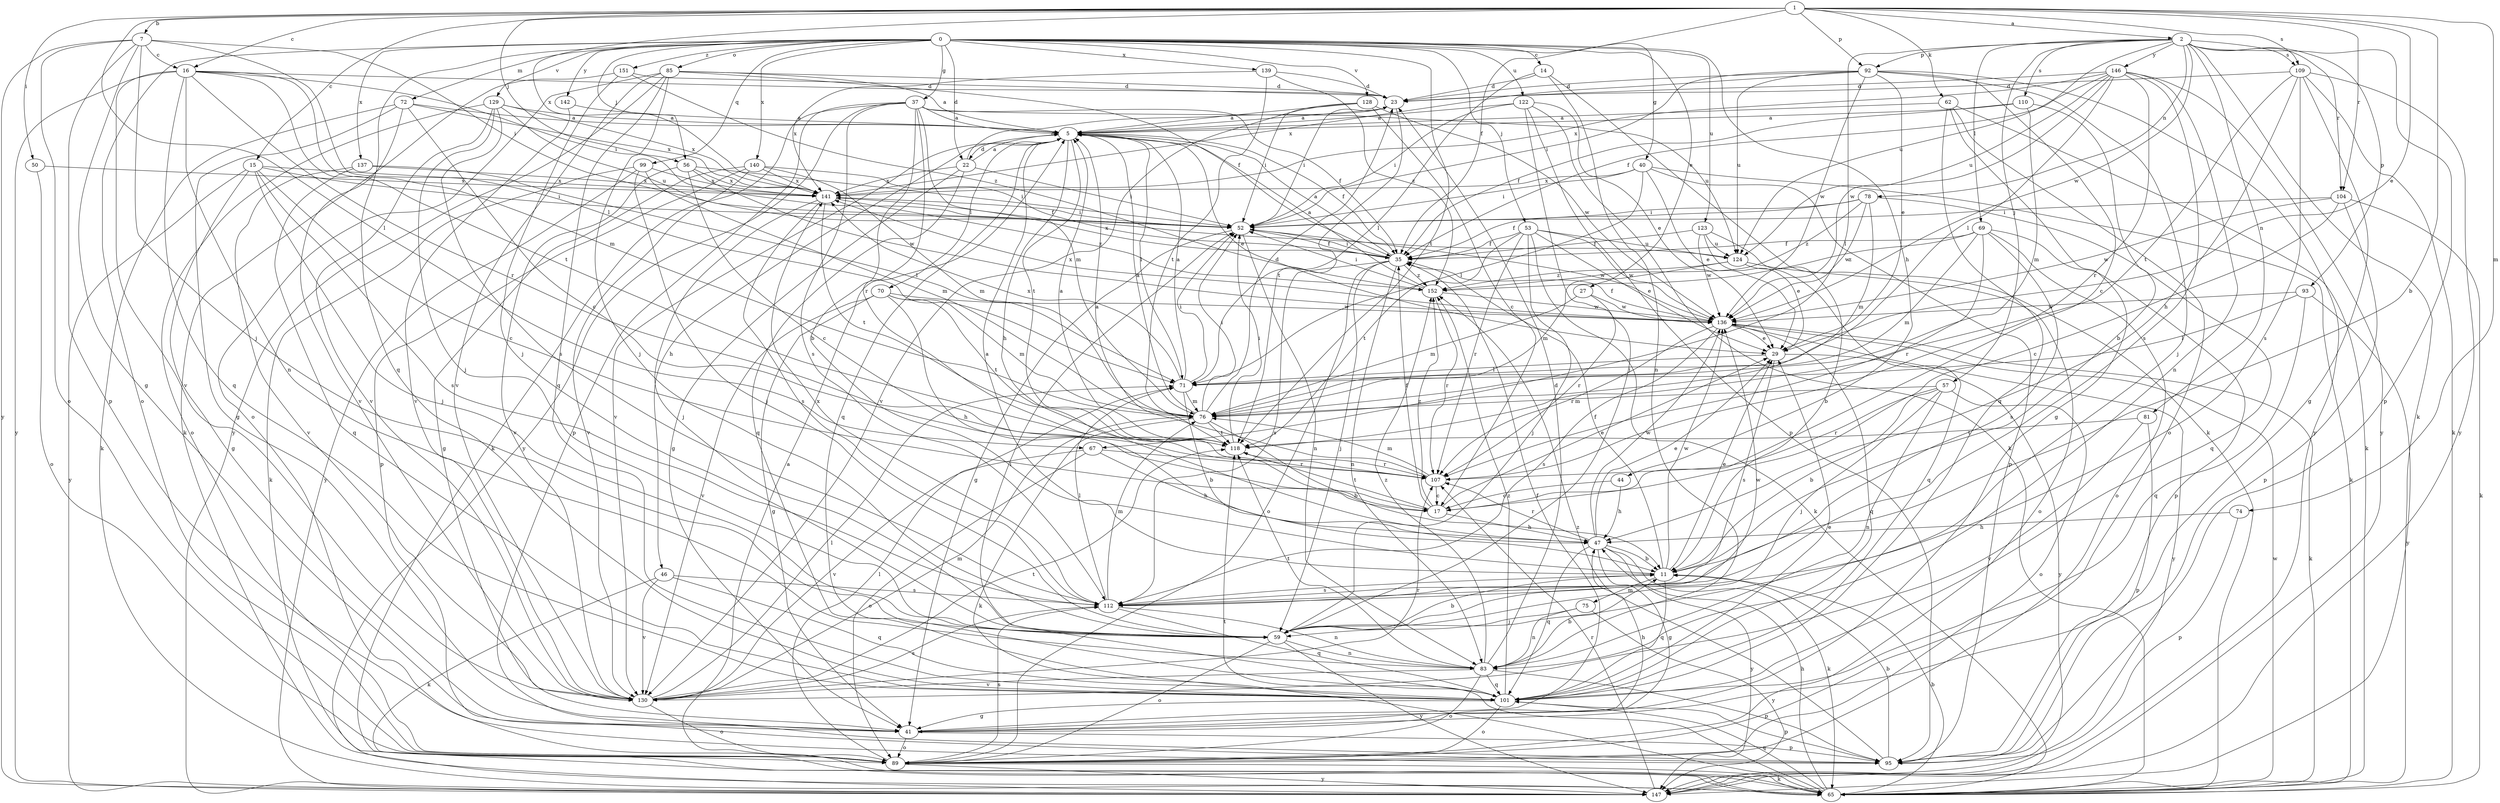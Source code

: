 strict digraph  {
0;
1;
2;
5;
7;
11;
14;
15;
16;
17;
22;
23;
27;
29;
35;
37;
40;
41;
44;
46;
47;
50;
52;
53;
56;
57;
59;
62;
65;
67;
69;
70;
71;
72;
74;
75;
76;
78;
81;
83;
85;
89;
92;
93;
95;
99;
101;
104;
107;
109;
110;
112;
118;
122;
123;
124;
128;
129;
130;
136;
137;
139;
140;
141;
142;
146;
147;
151;
152;
0 -> 14  [label=c];
0 -> 22  [label=d];
0 -> 27  [label=e];
0 -> 37  [label=g];
0 -> 40  [label=g];
0 -> 44  [label=h];
0 -> 53  [label=j];
0 -> 56  [label=j];
0 -> 72  [label=m];
0 -> 85  [label=o];
0 -> 89  [label=o];
0 -> 99  [label=q];
0 -> 101  [label=q];
0 -> 118  [label=t];
0 -> 122  [label=u];
0 -> 123  [label=u];
0 -> 128  [label=v];
0 -> 129  [label=v];
0 -> 137  [label=x];
0 -> 139  [label=x];
0 -> 140  [label=x];
0 -> 142  [label=y];
0 -> 151  [label=z];
1 -> 2  [label=a];
1 -> 7  [label=b];
1 -> 11  [label=b];
1 -> 15  [label=c];
1 -> 16  [label=c];
1 -> 29  [label=e];
1 -> 35  [label=f];
1 -> 50  [label=i];
1 -> 56  [label=j];
1 -> 62  [label=k];
1 -> 67  [label=l];
1 -> 74  [label=m];
1 -> 92  [label=p];
1 -> 104  [label=r];
1 -> 109  [label=s];
1 -> 141  [label=x];
2 -> 57  [label=j];
2 -> 65  [label=k];
2 -> 67  [label=l];
2 -> 69  [label=l];
2 -> 78  [label=n];
2 -> 81  [label=n];
2 -> 92  [label=p];
2 -> 93  [label=p];
2 -> 95  [label=p];
2 -> 104  [label=r];
2 -> 109  [label=s];
2 -> 110  [label=s];
2 -> 124  [label=u];
2 -> 136  [label=w];
2 -> 146  [label=y];
5 -> 22  [label=d];
5 -> 29  [label=e];
5 -> 35  [label=f];
5 -> 46  [label=h];
5 -> 47  [label=h];
5 -> 70  [label=l];
5 -> 71  [label=l];
5 -> 101  [label=q];
5 -> 118  [label=t];
5 -> 130  [label=v];
7 -> 16  [label=c];
7 -> 41  [label=g];
7 -> 52  [label=i];
7 -> 59  [label=j];
7 -> 71  [label=l];
7 -> 89  [label=o];
7 -> 95  [label=p];
7 -> 147  [label=y];
11 -> 5  [label=a];
11 -> 29  [label=e];
11 -> 35  [label=f];
11 -> 75  [label=m];
11 -> 101  [label=q];
11 -> 112  [label=s];
11 -> 136  [label=w];
14 -> 23  [label=d];
14 -> 65  [label=k];
14 -> 71  [label=l];
14 -> 83  [label=n];
15 -> 17  [label=c];
15 -> 41  [label=g];
15 -> 52  [label=i];
15 -> 59  [label=j];
15 -> 112  [label=s];
15 -> 141  [label=x];
15 -> 147  [label=y];
16 -> 23  [label=d];
16 -> 52  [label=i];
16 -> 76  [label=m];
16 -> 83  [label=n];
16 -> 101  [label=q];
16 -> 107  [label=r];
16 -> 118  [label=t];
16 -> 130  [label=v];
16 -> 147  [label=y];
17 -> 29  [label=e];
17 -> 35  [label=f];
17 -> 47  [label=h];
17 -> 118  [label=t];
17 -> 152  [label=z];
22 -> 5  [label=a];
22 -> 23  [label=d];
22 -> 41  [label=g];
22 -> 52  [label=i];
22 -> 101  [label=q];
22 -> 141  [label=x];
23 -> 5  [label=a];
23 -> 52  [label=i];
23 -> 118  [label=t];
27 -> 76  [label=m];
27 -> 107  [label=r];
27 -> 136  [label=w];
29 -> 71  [label=l];
29 -> 112  [label=s];
29 -> 147  [label=y];
35 -> 5  [label=a];
35 -> 52  [label=i];
35 -> 59  [label=j];
35 -> 83  [label=n];
35 -> 89  [label=o];
35 -> 112  [label=s];
35 -> 141  [label=x];
35 -> 152  [label=z];
37 -> 5  [label=a];
37 -> 11  [label=b];
37 -> 35  [label=f];
37 -> 65  [label=k];
37 -> 76  [label=m];
37 -> 95  [label=p];
37 -> 107  [label=r];
37 -> 112  [label=s];
37 -> 124  [label=u];
37 -> 147  [label=y];
40 -> 29  [label=e];
40 -> 52  [label=i];
40 -> 65  [label=k];
40 -> 71  [label=l];
40 -> 95  [label=p];
40 -> 141  [label=x];
41 -> 35  [label=f];
41 -> 47  [label=h];
41 -> 89  [label=o];
41 -> 95  [label=p];
44 -> 17  [label=c];
44 -> 47  [label=h];
46 -> 65  [label=k];
46 -> 101  [label=q];
46 -> 112  [label=s];
46 -> 130  [label=v];
47 -> 11  [label=b];
47 -> 29  [label=e];
47 -> 41  [label=g];
47 -> 65  [label=k];
47 -> 101  [label=q];
47 -> 107  [label=r];
47 -> 136  [label=w];
47 -> 147  [label=y];
50 -> 89  [label=o];
50 -> 141  [label=x];
52 -> 35  [label=f];
52 -> 41  [label=g];
52 -> 83  [label=n];
52 -> 136  [label=w];
53 -> 29  [label=e];
53 -> 35  [label=f];
53 -> 59  [label=j];
53 -> 65  [label=k];
53 -> 107  [label=r];
53 -> 118  [label=t];
53 -> 124  [label=u];
53 -> 136  [label=w];
56 -> 17  [label=c];
56 -> 52  [label=i];
56 -> 130  [label=v];
56 -> 136  [label=w];
56 -> 141  [label=x];
57 -> 11  [label=b];
57 -> 59  [label=j];
57 -> 76  [label=m];
57 -> 83  [label=n];
57 -> 89  [label=o];
57 -> 107  [label=r];
59 -> 11  [label=b];
59 -> 83  [label=n];
59 -> 89  [label=o];
59 -> 136  [label=w];
59 -> 147  [label=y];
62 -> 5  [label=a];
62 -> 41  [label=g];
62 -> 65  [label=k];
62 -> 89  [label=o];
62 -> 101  [label=q];
65 -> 5  [label=a];
65 -> 11  [label=b];
65 -> 47  [label=h];
65 -> 101  [label=q];
65 -> 118  [label=t];
65 -> 136  [label=w];
67 -> 47  [label=h];
67 -> 89  [label=o];
67 -> 107  [label=r];
67 -> 130  [label=v];
69 -> 35  [label=f];
69 -> 76  [label=m];
69 -> 89  [label=o];
69 -> 95  [label=p];
69 -> 107  [label=r];
69 -> 112  [label=s];
69 -> 152  [label=z];
70 -> 41  [label=g];
70 -> 47  [label=h];
70 -> 76  [label=m];
70 -> 118  [label=t];
70 -> 130  [label=v];
70 -> 136  [label=w];
71 -> 5  [label=a];
71 -> 11  [label=b];
71 -> 52  [label=i];
71 -> 76  [label=m];
71 -> 141  [label=x];
72 -> 5  [label=a];
72 -> 17  [label=c];
72 -> 41  [label=g];
72 -> 65  [label=k];
72 -> 130  [label=v];
72 -> 141  [label=x];
74 -> 47  [label=h];
74 -> 95  [label=p];
75 -> 59  [label=j];
75 -> 83  [label=n];
75 -> 147  [label=y];
76 -> 5  [label=a];
76 -> 11  [label=b];
76 -> 23  [label=d];
76 -> 52  [label=i];
76 -> 65  [label=k];
76 -> 118  [label=t];
78 -> 35  [label=f];
78 -> 52  [label=i];
78 -> 76  [label=m];
78 -> 101  [label=q];
78 -> 136  [label=w];
78 -> 152  [label=z];
81 -> 95  [label=p];
81 -> 118  [label=t];
81 -> 130  [label=v];
83 -> 11  [label=b];
83 -> 23  [label=d];
83 -> 89  [label=o];
83 -> 95  [label=p];
83 -> 101  [label=q];
83 -> 118  [label=t];
83 -> 130  [label=v];
83 -> 152  [label=z];
85 -> 5  [label=a];
85 -> 23  [label=d];
85 -> 35  [label=f];
85 -> 59  [label=j];
85 -> 89  [label=o];
85 -> 101  [label=q];
85 -> 130  [label=v];
85 -> 147  [label=y];
89 -> 65  [label=k];
89 -> 71  [label=l];
89 -> 112  [label=s];
89 -> 147  [label=y];
92 -> 17  [label=c];
92 -> 23  [label=d];
92 -> 29  [label=e];
92 -> 52  [label=i];
92 -> 59  [label=j];
92 -> 124  [label=u];
92 -> 136  [label=w];
92 -> 141  [label=x];
92 -> 147  [label=y];
93 -> 71  [label=l];
93 -> 101  [label=q];
93 -> 136  [label=w];
93 -> 147  [label=y];
95 -> 11  [label=b];
95 -> 152  [label=z];
99 -> 59  [label=j];
99 -> 65  [label=k];
99 -> 76  [label=m];
99 -> 141  [label=x];
99 -> 147  [label=y];
101 -> 29  [label=e];
101 -> 41  [label=g];
101 -> 52  [label=i];
101 -> 89  [label=o];
101 -> 95  [label=p];
101 -> 152  [label=z];
104 -> 17  [label=c];
104 -> 52  [label=i];
104 -> 65  [label=k];
104 -> 95  [label=p];
104 -> 136  [label=w];
107 -> 5  [label=a];
107 -> 17  [label=c];
107 -> 76  [label=m];
109 -> 23  [label=d];
109 -> 41  [label=g];
109 -> 47  [label=h];
109 -> 65  [label=k];
109 -> 112  [label=s];
109 -> 118  [label=t];
109 -> 147  [label=y];
110 -> 5  [label=a];
110 -> 11  [label=b];
110 -> 35  [label=f];
110 -> 76  [label=m];
112 -> 71  [label=l];
112 -> 76  [label=m];
112 -> 83  [label=n];
112 -> 101  [label=q];
112 -> 141  [label=x];
118 -> 5  [label=a];
118 -> 52  [label=i];
118 -> 107  [label=r];
122 -> 5  [label=a];
122 -> 29  [label=e];
122 -> 52  [label=i];
122 -> 59  [label=j];
122 -> 65  [label=k];
122 -> 95  [label=p];
123 -> 11  [label=b];
123 -> 29  [label=e];
123 -> 35  [label=f];
123 -> 124  [label=u];
123 -> 136  [label=w];
124 -> 76  [label=m];
124 -> 89  [label=o];
124 -> 101  [label=q];
124 -> 152  [label=z];
128 -> 5  [label=a];
128 -> 17  [label=c];
128 -> 52  [label=i];
128 -> 130  [label=v];
128 -> 136  [label=w];
129 -> 5  [label=a];
129 -> 59  [label=j];
129 -> 89  [label=o];
129 -> 112  [label=s];
129 -> 124  [label=u];
129 -> 130  [label=v];
129 -> 141  [label=x];
130 -> 71  [label=l];
130 -> 76  [label=m];
130 -> 89  [label=o];
130 -> 107  [label=r];
130 -> 112  [label=s];
130 -> 118  [label=t];
136 -> 29  [label=e];
136 -> 35  [label=f];
136 -> 65  [label=k];
136 -> 101  [label=q];
136 -> 107  [label=r];
136 -> 112  [label=s];
136 -> 141  [label=x];
136 -> 147  [label=y];
137 -> 71  [label=l];
137 -> 101  [label=q];
137 -> 130  [label=v];
137 -> 141  [label=x];
139 -> 23  [label=d];
139 -> 118  [label=t];
139 -> 141  [label=x];
139 -> 152  [label=z];
140 -> 35  [label=f];
140 -> 41  [label=g];
140 -> 76  [label=m];
140 -> 95  [label=p];
140 -> 130  [label=v];
140 -> 141  [label=x];
141 -> 52  [label=i];
141 -> 59  [label=j];
141 -> 112  [label=s];
141 -> 118  [label=t];
141 -> 152  [label=z];
142 -> 5  [label=a];
142 -> 130  [label=v];
146 -> 23  [label=d];
146 -> 35  [label=f];
146 -> 71  [label=l];
146 -> 83  [label=n];
146 -> 107  [label=r];
146 -> 112  [label=s];
146 -> 124  [label=u];
146 -> 136  [label=w];
146 -> 141  [label=x];
146 -> 147  [label=y];
147 -> 107  [label=r];
151 -> 23  [label=d];
151 -> 59  [label=j];
151 -> 65  [label=k];
151 -> 152  [label=z];
152 -> 5  [label=a];
152 -> 52  [label=i];
152 -> 107  [label=r];
152 -> 136  [label=w];
}
